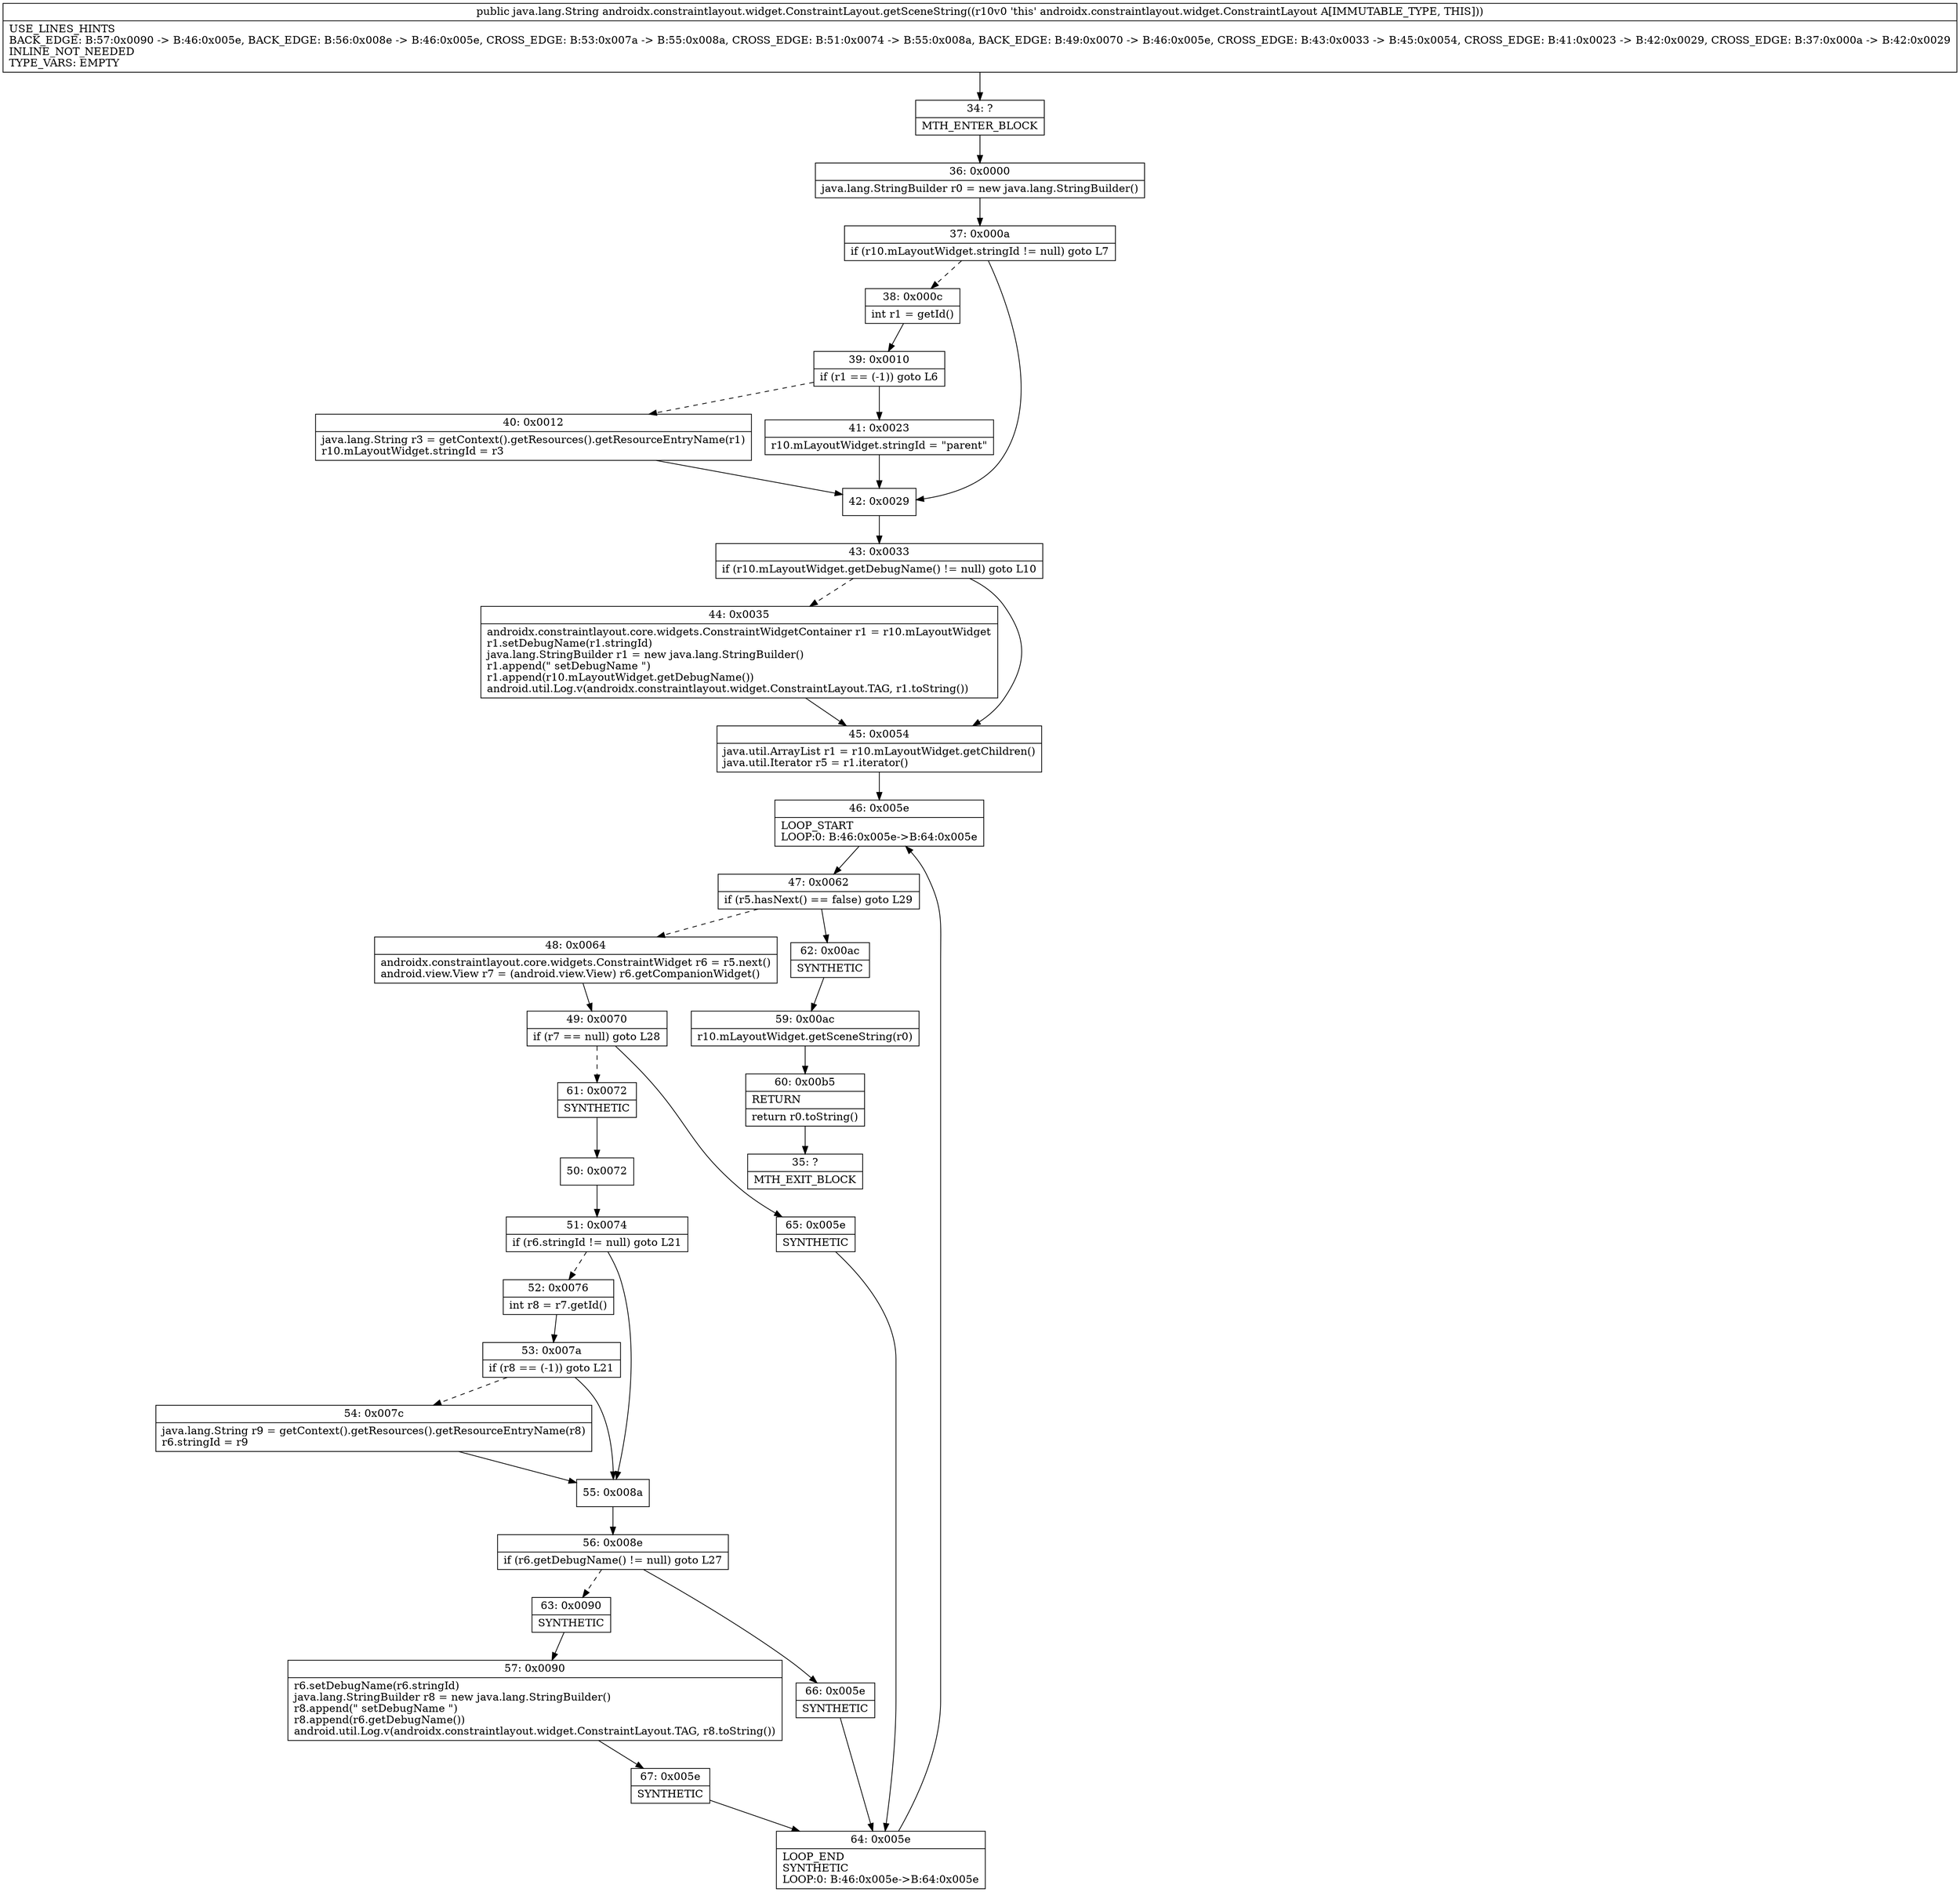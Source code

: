 digraph "CFG forandroidx.constraintlayout.widget.ConstraintLayout.getSceneString()Ljava\/lang\/String;" {
Node_34 [shape=record,label="{34\:\ ?|MTH_ENTER_BLOCK\l}"];
Node_36 [shape=record,label="{36\:\ 0x0000|java.lang.StringBuilder r0 = new java.lang.StringBuilder()\l}"];
Node_37 [shape=record,label="{37\:\ 0x000a|if (r10.mLayoutWidget.stringId != null) goto L7\l}"];
Node_38 [shape=record,label="{38\:\ 0x000c|int r1 = getId()\l}"];
Node_39 [shape=record,label="{39\:\ 0x0010|if (r1 == (\-1)) goto L6\l}"];
Node_40 [shape=record,label="{40\:\ 0x0012|java.lang.String r3 = getContext().getResources().getResourceEntryName(r1)\lr10.mLayoutWidget.stringId = r3\l}"];
Node_41 [shape=record,label="{41\:\ 0x0023|r10.mLayoutWidget.stringId = \"parent\"\l}"];
Node_42 [shape=record,label="{42\:\ 0x0029}"];
Node_43 [shape=record,label="{43\:\ 0x0033|if (r10.mLayoutWidget.getDebugName() != null) goto L10\l}"];
Node_44 [shape=record,label="{44\:\ 0x0035|androidx.constraintlayout.core.widgets.ConstraintWidgetContainer r1 = r10.mLayoutWidget\lr1.setDebugName(r1.stringId)\ljava.lang.StringBuilder r1 = new java.lang.StringBuilder()\lr1.append(\" setDebugName \")\lr1.append(r10.mLayoutWidget.getDebugName())\landroid.util.Log.v(androidx.constraintlayout.widget.ConstraintLayout.TAG, r1.toString())\l}"];
Node_45 [shape=record,label="{45\:\ 0x0054|java.util.ArrayList r1 = r10.mLayoutWidget.getChildren()\ljava.util.Iterator r5 = r1.iterator()\l}"];
Node_46 [shape=record,label="{46\:\ 0x005e|LOOP_START\lLOOP:0: B:46:0x005e\-\>B:64:0x005e\l}"];
Node_47 [shape=record,label="{47\:\ 0x0062|if (r5.hasNext() == false) goto L29\l}"];
Node_48 [shape=record,label="{48\:\ 0x0064|androidx.constraintlayout.core.widgets.ConstraintWidget r6 = r5.next()\landroid.view.View r7 = (android.view.View) r6.getCompanionWidget()\l}"];
Node_49 [shape=record,label="{49\:\ 0x0070|if (r7 == null) goto L28\l}"];
Node_61 [shape=record,label="{61\:\ 0x0072|SYNTHETIC\l}"];
Node_50 [shape=record,label="{50\:\ 0x0072}"];
Node_51 [shape=record,label="{51\:\ 0x0074|if (r6.stringId != null) goto L21\l}"];
Node_52 [shape=record,label="{52\:\ 0x0076|int r8 = r7.getId()\l}"];
Node_53 [shape=record,label="{53\:\ 0x007a|if (r8 == (\-1)) goto L21\l}"];
Node_54 [shape=record,label="{54\:\ 0x007c|java.lang.String r9 = getContext().getResources().getResourceEntryName(r8)\lr6.stringId = r9\l}"];
Node_55 [shape=record,label="{55\:\ 0x008a}"];
Node_56 [shape=record,label="{56\:\ 0x008e|if (r6.getDebugName() != null) goto L27\l}"];
Node_63 [shape=record,label="{63\:\ 0x0090|SYNTHETIC\l}"];
Node_57 [shape=record,label="{57\:\ 0x0090|r6.setDebugName(r6.stringId)\ljava.lang.StringBuilder r8 = new java.lang.StringBuilder()\lr8.append(\" setDebugName \")\lr8.append(r6.getDebugName())\landroid.util.Log.v(androidx.constraintlayout.widget.ConstraintLayout.TAG, r8.toString())\l}"];
Node_67 [shape=record,label="{67\:\ 0x005e|SYNTHETIC\l}"];
Node_64 [shape=record,label="{64\:\ 0x005e|LOOP_END\lSYNTHETIC\lLOOP:0: B:46:0x005e\-\>B:64:0x005e\l}"];
Node_66 [shape=record,label="{66\:\ 0x005e|SYNTHETIC\l}"];
Node_65 [shape=record,label="{65\:\ 0x005e|SYNTHETIC\l}"];
Node_62 [shape=record,label="{62\:\ 0x00ac|SYNTHETIC\l}"];
Node_59 [shape=record,label="{59\:\ 0x00ac|r10.mLayoutWidget.getSceneString(r0)\l}"];
Node_60 [shape=record,label="{60\:\ 0x00b5|RETURN\l|return r0.toString()\l}"];
Node_35 [shape=record,label="{35\:\ ?|MTH_EXIT_BLOCK\l}"];
MethodNode[shape=record,label="{public java.lang.String androidx.constraintlayout.widget.ConstraintLayout.getSceneString((r10v0 'this' androidx.constraintlayout.widget.ConstraintLayout A[IMMUTABLE_TYPE, THIS]))  | USE_LINES_HINTS\lBACK_EDGE: B:57:0x0090 \-\> B:46:0x005e, BACK_EDGE: B:56:0x008e \-\> B:46:0x005e, CROSS_EDGE: B:53:0x007a \-\> B:55:0x008a, CROSS_EDGE: B:51:0x0074 \-\> B:55:0x008a, BACK_EDGE: B:49:0x0070 \-\> B:46:0x005e, CROSS_EDGE: B:43:0x0033 \-\> B:45:0x0054, CROSS_EDGE: B:41:0x0023 \-\> B:42:0x0029, CROSS_EDGE: B:37:0x000a \-\> B:42:0x0029\lINLINE_NOT_NEEDED\lTYPE_VARS: EMPTY\l}"];
MethodNode -> Node_34;Node_34 -> Node_36;
Node_36 -> Node_37;
Node_37 -> Node_38[style=dashed];
Node_37 -> Node_42;
Node_38 -> Node_39;
Node_39 -> Node_40[style=dashed];
Node_39 -> Node_41;
Node_40 -> Node_42;
Node_41 -> Node_42;
Node_42 -> Node_43;
Node_43 -> Node_44[style=dashed];
Node_43 -> Node_45;
Node_44 -> Node_45;
Node_45 -> Node_46;
Node_46 -> Node_47;
Node_47 -> Node_48[style=dashed];
Node_47 -> Node_62;
Node_48 -> Node_49;
Node_49 -> Node_61[style=dashed];
Node_49 -> Node_65;
Node_61 -> Node_50;
Node_50 -> Node_51;
Node_51 -> Node_52[style=dashed];
Node_51 -> Node_55;
Node_52 -> Node_53;
Node_53 -> Node_54[style=dashed];
Node_53 -> Node_55;
Node_54 -> Node_55;
Node_55 -> Node_56;
Node_56 -> Node_63[style=dashed];
Node_56 -> Node_66;
Node_63 -> Node_57;
Node_57 -> Node_67;
Node_67 -> Node_64;
Node_64 -> Node_46;
Node_66 -> Node_64;
Node_65 -> Node_64;
Node_62 -> Node_59;
Node_59 -> Node_60;
Node_60 -> Node_35;
}

